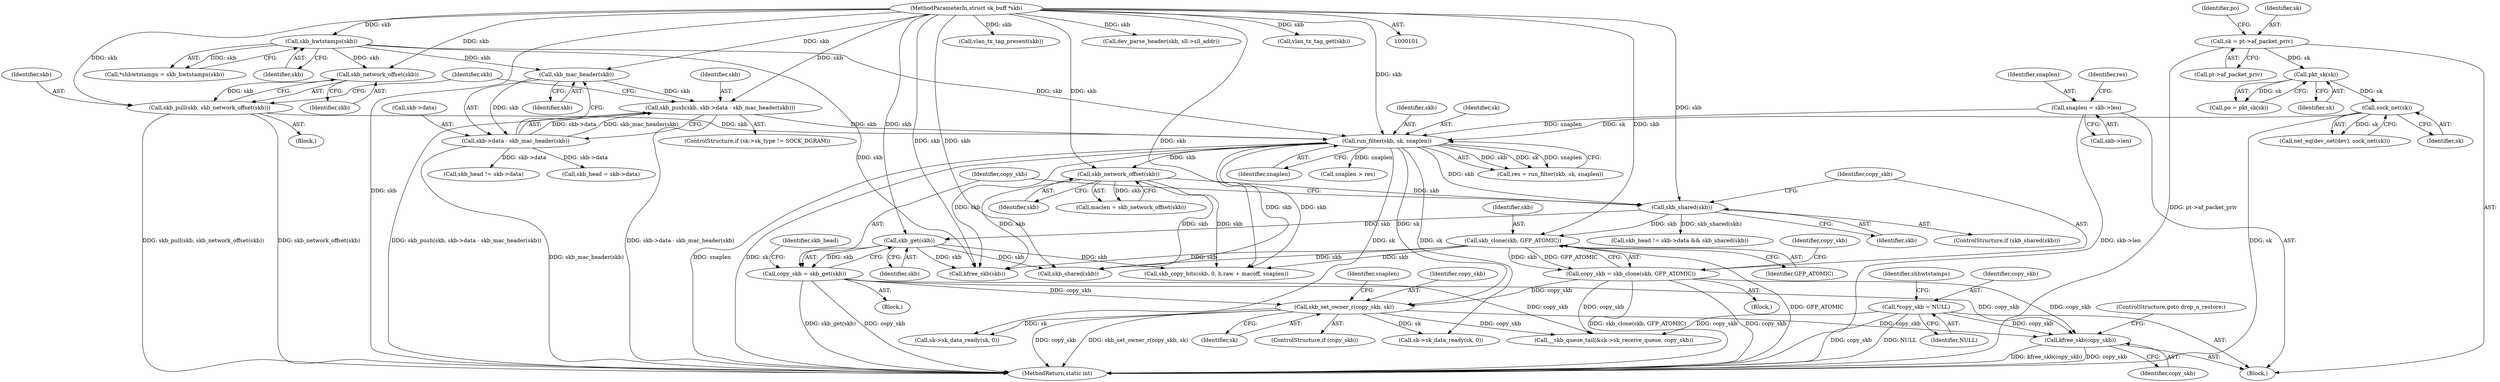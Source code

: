 digraph "0_linux_13fcb7bd322164c67926ffe272846d4860196dc6_0@pointer" {
"1000837" [label="(Call,kfree_skb(copy_skb))"];
"1000335" [label="(Call,skb_set_owner_r(copy_skb, sk))"];
"1000317" [label="(Call,copy_skb = skb_clone(skb, GFP_ATOMIC))"];
"1000319" [label="(Call,skb_clone(skb, GFP_ATOMIC))"];
"1000314" [label="(Call,skb_shared(skb))"];
"1000216" [label="(Call,run_filter(skb, sk, snaplen))"];
"1000143" [label="(Call,skb_hwtstamps(skb))"];
"1000102" [label="(MethodParameterIn,struct sk_buff *skb)"];
"1000180" [label="(Call,skb_push(skb, skb->data - skb_mac_header(skb)))"];
"1000186" [label="(Call,skb_mac_header(skb))"];
"1000182" [label="(Call,skb->data - skb_mac_header(skb))"];
"1000196" [label="(Call,skb_pull(skb, skb_network_offset(skb)))"];
"1000198" [label="(Call,skb_network_offset(skb))"];
"1000166" [label="(Call,sock_net(sk))"];
"1000159" [label="(Call,pkt_sk(sk))"];
"1000152" [label="(Call,sk = pt->af_packet_priv)"];
"1000209" [label="(Call,snaplen = skb->len)"];
"1000257" [label="(Call,skb_network_offset(skb))"];
"1000324" [label="(Call,copy_skb = skb_get(skb))"];
"1000326" [label="(Call,skb_get(skb))"];
"1000135" [label="(Call,*copy_skb = NULL)"];
"1000324" [label="(Call,copy_skb = skb_get(skb))"];
"1000797" [label="(Call,skb_head != skb->data)"];
"1000837" [label="(Call,kfree_skb(copy_skb))"];
"1000326" [label="(Call,skb_get(skb))"];
"1000142" [label="(Identifier,shhwtstamps)"];
"1000102" [label="(MethodParameterIn,struct sk_buff *skb)"];
"1000796" [label="(Call,skb_head != skb->data && skb_shared(skb))"];
"1000834" [label="(Call,sk->sk_data_ready(sk, 0))"];
"1000106" [label="(Block,)"];
"1000219" [label="(Identifier,snaplen)"];
"1000182" [label="(Call,skb->data - skb_mac_header(skb))"];
"1000199" [label="(Identifier,skb)"];
"1000163" [label="(Call,net_eq(dev_net(dev), sock_net(sk)))"];
"1000315" [label="(Identifier,skb)"];
"1000157" [label="(Call,po = pkt_sk(sk))"];
"1000197" [label="(Identifier,skb)"];
"1000136" [label="(Identifier,copy_skb)"];
"1000167" [label="(Identifier,sk)"];
"1000333" [label="(ControlStructure,if (copy_skb))"];
"1000180" [label="(Call,skb_push(skb, skb->data - skb_mac_header(skb)))"];
"1000144" [label="(Identifier,skb)"];
"1000196" [label="(Call,skb_pull(skb, skb_network_offset(skb)))"];
"1000325" [label="(Identifier,copy_skb)"];
"1000166" [label="(Call,sock_net(sk))"];
"1000225" [label="(Call,snaplen > res)"];
"1000816" [label="(Call,kfree_skb(skb))"];
"1000649" [label="(Call,vlan_tx_tag_present(skb))"];
"1000174" [label="(ControlStructure,if (sk->sk_type != SOCK_DGRAM))"];
"1000258" [label="(Identifier,skb)"];
"1000141" [label="(Call,*shhwtstamps = skb_hwtstamps(skb))"];
"1000840" [label="(MethodReturn,static int)"];
"1000319" [label="(Call,skb_clone(skb, GFP_ATOMIC))"];
"1000135" [label="(Call,*copy_skb = NULL)"];
"1000328" [label="(Call,skb_head = skb->data)"];
"1000255" [label="(Call,maclen = skb_network_offset(skb))"];
"1000323" [label="(Block,)"];
"1000838" [label="(Identifier,copy_skb)"];
"1000186" [label="(Call,skb_mac_header(skb))"];
"1000701" [label="(Call,dev_parse_header(skb, sll->sll_addr))"];
"1000802" [label="(Call,skb_shared(skb))"];
"1000320" [label="(Identifier,skb)"];
"1000187" [label="(Identifier,skb)"];
"1000257" [label="(Call,skb_network_offset(skb))"];
"1000318" [label="(Identifier,copy_skb)"];
"1000152" [label="(Call,sk = pt->af_packet_priv)"];
"1000211" [label="(Call,skb->len)"];
"1000137" [label="(Identifier,NULL)"];
"1000216" [label="(Call,run_filter(skb, sk, snaplen))"];
"1000159" [label="(Call,pkt_sk(sk))"];
"1000839" [label="(ControlStructure,goto drop_n_restore;)"];
"1000335" [label="(Call,skb_set_owner_r(copy_skb, sk))"];
"1000339" [label="(Identifier,snaplen)"];
"1000198" [label="(Call,skb_network_offset(skb))"];
"1000217" [label="(Identifier,skb)"];
"1000183" [label="(Call,skb->data)"];
"1000195" [label="(Block,)"];
"1000158" [label="(Identifier,po)"];
"1000210" [label="(Identifier,snaplen)"];
"1000313" [label="(ControlStructure,if (skb_shared(skb)))"];
"1000334" [label="(Identifier,copy_skb)"];
"1000336" [label="(Identifier,copy_skb)"];
"1000317" [label="(Call,copy_skb = skb_clone(skb, GFP_ATOMIC))"];
"1000218" [label="(Identifier,sk)"];
"1000337" [label="(Identifier,sk)"];
"1000791" [label="(Call,sk->sk_data_ready(sk, 0))"];
"1000214" [label="(Call,res = run_filter(skb, sk, snaplen))"];
"1000321" [label="(Identifier,GFP_ATOMIC)"];
"1000181" [label="(Identifier,skb)"];
"1000203" [label="(Identifier,skb)"];
"1000209" [label="(Call,snaplen = skb->len)"];
"1000397" [label="(Call,__skb_queue_tail(&sk->sk_receive_queue, copy_skb))"];
"1000316" [label="(Block,)"];
"1000329" [label="(Identifier,skb_head)"];
"1000154" [label="(Call,pt->af_packet_priv)"];
"1000143" [label="(Call,skb_hwtstamps(skb))"];
"1000160" [label="(Identifier,sk)"];
"1000658" [label="(Call,vlan_tx_tag_get(skb))"];
"1000314" [label="(Call,skb_shared(skb))"];
"1000215" [label="(Identifier,res)"];
"1000153" [label="(Identifier,sk)"];
"1000420" [label="(Call,skb_copy_bits(skb, 0, h.raw + macoff, snaplen))"];
"1000327" [label="(Identifier,skb)"];
"1000837" -> "1000106"  [label="AST: "];
"1000837" -> "1000838"  [label="CFG: "];
"1000838" -> "1000837"  [label="AST: "];
"1000839" -> "1000837"  [label="CFG: "];
"1000837" -> "1000840"  [label="DDG: copy_skb"];
"1000837" -> "1000840"  [label="DDG: kfree_skb(copy_skb)"];
"1000335" -> "1000837"  [label="DDG: copy_skb"];
"1000317" -> "1000837"  [label="DDG: copy_skb"];
"1000324" -> "1000837"  [label="DDG: copy_skb"];
"1000135" -> "1000837"  [label="DDG: copy_skb"];
"1000335" -> "1000333"  [label="AST: "];
"1000335" -> "1000337"  [label="CFG: "];
"1000336" -> "1000335"  [label="AST: "];
"1000337" -> "1000335"  [label="AST: "];
"1000339" -> "1000335"  [label="CFG: "];
"1000335" -> "1000840"  [label="DDG: copy_skb"];
"1000335" -> "1000840"  [label="DDG: skb_set_owner_r(copy_skb, sk)"];
"1000317" -> "1000335"  [label="DDG: copy_skb"];
"1000324" -> "1000335"  [label="DDG: copy_skb"];
"1000216" -> "1000335"  [label="DDG: sk"];
"1000335" -> "1000397"  [label="DDG: copy_skb"];
"1000335" -> "1000791"  [label="DDG: sk"];
"1000335" -> "1000834"  [label="DDG: sk"];
"1000317" -> "1000316"  [label="AST: "];
"1000317" -> "1000319"  [label="CFG: "];
"1000318" -> "1000317"  [label="AST: "];
"1000319" -> "1000317"  [label="AST: "];
"1000334" -> "1000317"  [label="CFG: "];
"1000317" -> "1000840"  [label="DDG: copy_skb"];
"1000317" -> "1000840"  [label="DDG: skb_clone(skb, GFP_ATOMIC)"];
"1000319" -> "1000317"  [label="DDG: skb"];
"1000319" -> "1000317"  [label="DDG: GFP_ATOMIC"];
"1000317" -> "1000397"  [label="DDG: copy_skb"];
"1000319" -> "1000321"  [label="CFG: "];
"1000320" -> "1000319"  [label="AST: "];
"1000321" -> "1000319"  [label="AST: "];
"1000319" -> "1000840"  [label="DDG: GFP_ATOMIC"];
"1000314" -> "1000319"  [label="DDG: skb"];
"1000102" -> "1000319"  [label="DDG: skb"];
"1000319" -> "1000420"  [label="DDG: skb"];
"1000319" -> "1000802"  [label="DDG: skb"];
"1000319" -> "1000816"  [label="DDG: skb"];
"1000314" -> "1000313"  [label="AST: "];
"1000314" -> "1000315"  [label="CFG: "];
"1000315" -> "1000314"  [label="AST: "];
"1000318" -> "1000314"  [label="CFG: "];
"1000325" -> "1000314"  [label="CFG: "];
"1000216" -> "1000314"  [label="DDG: skb"];
"1000257" -> "1000314"  [label="DDG: skb"];
"1000102" -> "1000314"  [label="DDG: skb"];
"1000314" -> "1000326"  [label="DDG: skb"];
"1000314" -> "1000796"  [label="DDG: skb_shared(skb)"];
"1000216" -> "1000214"  [label="AST: "];
"1000216" -> "1000219"  [label="CFG: "];
"1000217" -> "1000216"  [label="AST: "];
"1000218" -> "1000216"  [label="AST: "];
"1000219" -> "1000216"  [label="AST: "];
"1000214" -> "1000216"  [label="CFG: "];
"1000216" -> "1000840"  [label="DDG: snaplen"];
"1000216" -> "1000840"  [label="DDG: sk"];
"1000216" -> "1000214"  [label="DDG: skb"];
"1000216" -> "1000214"  [label="DDG: sk"];
"1000216" -> "1000214"  [label="DDG: snaplen"];
"1000143" -> "1000216"  [label="DDG: skb"];
"1000180" -> "1000216"  [label="DDG: skb"];
"1000196" -> "1000216"  [label="DDG: skb"];
"1000102" -> "1000216"  [label="DDG: skb"];
"1000166" -> "1000216"  [label="DDG: sk"];
"1000209" -> "1000216"  [label="DDG: snaplen"];
"1000216" -> "1000225"  [label="DDG: snaplen"];
"1000216" -> "1000257"  [label="DDG: skb"];
"1000216" -> "1000420"  [label="DDG: skb"];
"1000216" -> "1000791"  [label="DDG: sk"];
"1000216" -> "1000802"  [label="DDG: skb"];
"1000216" -> "1000816"  [label="DDG: skb"];
"1000216" -> "1000834"  [label="DDG: sk"];
"1000143" -> "1000141"  [label="AST: "];
"1000143" -> "1000144"  [label="CFG: "];
"1000144" -> "1000143"  [label="AST: "];
"1000141" -> "1000143"  [label="CFG: "];
"1000143" -> "1000141"  [label="DDG: skb"];
"1000102" -> "1000143"  [label="DDG: skb"];
"1000143" -> "1000186"  [label="DDG: skb"];
"1000143" -> "1000198"  [label="DDG: skb"];
"1000143" -> "1000816"  [label="DDG: skb"];
"1000102" -> "1000101"  [label="AST: "];
"1000102" -> "1000840"  [label="DDG: skb"];
"1000102" -> "1000180"  [label="DDG: skb"];
"1000102" -> "1000186"  [label="DDG: skb"];
"1000102" -> "1000196"  [label="DDG: skb"];
"1000102" -> "1000198"  [label="DDG: skb"];
"1000102" -> "1000257"  [label="DDG: skb"];
"1000102" -> "1000326"  [label="DDG: skb"];
"1000102" -> "1000420"  [label="DDG: skb"];
"1000102" -> "1000649"  [label="DDG: skb"];
"1000102" -> "1000658"  [label="DDG: skb"];
"1000102" -> "1000701"  [label="DDG: skb"];
"1000102" -> "1000802"  [label="DDG: skb"];
"1000102" -> "1000816"  [label="DDG: skb"];
"1000180" -> "1000174"  [label="AST: "];
"1000180" -> "1000182"  [label="CFG: "];
"1000181" -> "1000180"  [label="AST: "];
"1000182" -> "1000180"  [label="AST: "];
"1000203" -> "1000180"  [label="CFG: "];
"1000180" -> "1000840"  [label="DDG: skb->data - skb_mac_header(skb)"];
"1000180" -> "1000840"  [label="DDG: skb_push(skb, skb->data - skb_mac_header(skb))"];
"1000186" -> "1000180"  [label="DDG: skb"];
"1000182" -> "1000180"  [label="DDG: skb->data"];
"1000182" -> "1000180"  [label="DDG: skb_mac_header(skb)"];
"1000186" -> "1000182"  [label="AST: "];
"1000186" -> "1000187"  [label="CFG: "];
"1000187" -> "1000186"  [label="AST: "];
"1000182" -> "1000186"  [label="CFG: "];
"1000186" -> "1000182"  [label="DDG: skb"];
"1000183" -> "1000182"  [label="AST: "];
"1000182" -> "1000840"  [label="DDG: skb_mac_header(skb)"];
"1000182" -> "1000328"  [label="DDG: skb->data"];
"1000182" -> "1000797"  [label="DDG: skb->data"];
"1000196" -> "1000195"  [label="AST: "];
"1000196" -> "1000198"  [label="CFG: "];
"1000197" -> "1000196"  [label="AST: "];
"1000198" -> "1000196"  [label="AST: "];
"1000203" -> "1000196"  [label="CFG: "];
"1000196" -> "1000840"  [label="DDG: skb_pull(skb, skb_network_offset(skb))"];
"1000196" -> "1000840"  [label="DDG: skb_network_offset(skb)"];
"1000198" -> "1000196"  [label="DDG: skb"];
"1000198" -> "1000199"  [label="CFG: "];
"1000199" -> "1000198"  [label="AST: "];
"1000166" -> "1000163"  [label="AST: "];
"1000166" -> "1000167"  [label="CFG: "];
"1000167" -> "1000166"  [label="AST: "];
"1000163" -> "1000166"  [label="CFG: "];
"1000166" -> "1000840"  [label="DDG: sk"];
"1000166" -> "1000163"  [label="DDG: sk"];
"1000159" -> "1000166"  [label="DDG: sk"];
"1000159" -> "1000157"  [label="AST: "];
"1000159" -> "1000160"  [label="CFG: "];
"1000160" -> "1000159"  [label="AST: "];
"1000157" -> "1000159"  [label="CFG: "];
"1000159" -> "1000157"  [label="DDG: sk"];
"1000152" -> "1000159"  [label="DDG: sk"];
"1000152" -> "1000106"  [label="AST: "];
"1000152" -> "1000154"  [label="CFG: "];
"1000153" -> "1000152"  [label="AST: "];
"1000154" -> "1000152"  [label="AST: "];
"1000158" -> "1000152"  [label="CFG: "];
"1000152" -> "1000840"  [label="DDG: pt->af_packet_priv"];
"1000209" -> "1000106"  [label="AST: "];
"1000209" -> "1000211"  [label="CFG: "];
"1000210" -> "1000209"  [label="AST: "];
"1000211" -> "1000209"  [label="AST: "];
"1000215" -> "1000209"  [label="CFG: "];
"1000209" -> "1000840"  [label="DDG: skb->len"];
"1000257" -> "1000255"  [label="AST: "];
"1000257" -> "1000258"  [label="CFG: "];
"1000258" -> "1000257"  [label="AST: "];
"1000255" -> "1000257"  [label="CFG: "];
"1000257" -> "1000255"  [label="DDG: skb"];
"1000257" -> "1000420"  [label="DDG: skb"];
"1000257" -> "1000802"  [label="DDG: skb"];
"1000257" -> "1000816"  [label="DDG: skb"];
"1000324" -> "1000323"  [label="AST: "];
"1000324" -> "1000326"  [label="CFG: "];
"1000325" -> "1000324"  [label="AST: "];
"1000326" -> "1000324"  [label="AST: "];
"1000329" -> "1000324"  [label="CFG: "];
"1000324" -> "1000840"  [label="DDG: skb_get(skb)"];
"1000324" -> "1000840"  [label="DDG: copy_skb"];
"1000326" -> "1000324"  [label="DDG: skb"];
"1000324" -> "1000397"  [label="DDG: copy_skb"];
"1000326" -> "1000327"  [label="CFG: "];
"1000327" -> "1000326"  [label="AST: "];
"1000326" -> "1000420"  [label="DDG: skb"];
"1000326" -> "1000802"  [label="DDG: skb"];
"1000326" -> "1000816"  [label="DDG: skb"];
"1000135" -> "1000106"  [label="AST: "];
"1000135" -> "1000137"  [label="CFG: "];
"1000136" -> "1000135"  [label="AST: "];
"1000137" -> "1000135"  [label="AST: "];
"1000142" -> "1000135"  [label="CFG: "];
"1000135" -> "1000840"  [label="DDG: copy_skb"];
"1000135" -> "1000840"  [label="DDG: NULL"];
"1000135" -> "1000397"  [label="DDG: copy_skb"];
}

